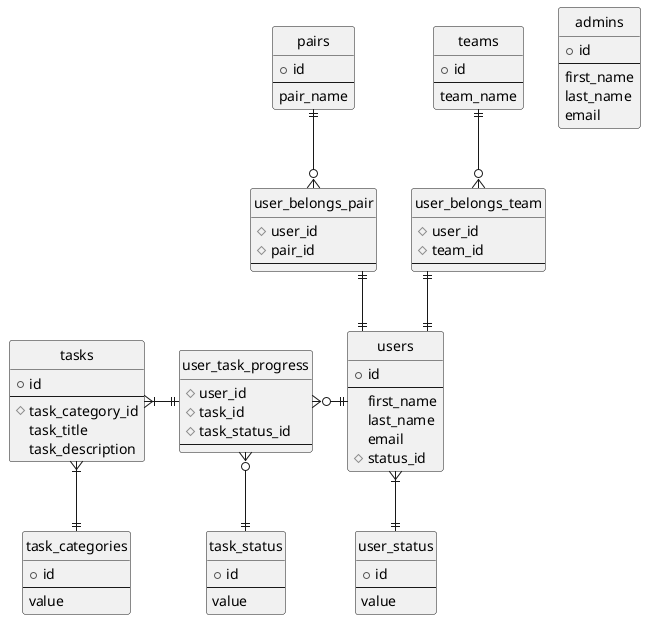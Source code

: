 @startuml usecase

' ------------------------------ 設定
hide circle
skinparam linetype ortho
skinparam monochrome true
skinparam shadowing false

' ------------------------------ マスタテーブル
entity users {
  + id
  --
  first_name
  last_name
  email
  # status_id
}

entity user_status {
  + id
  --
  value
}

entity pairs {
  + id
  --
  pair_name
}

entity teams {
  + id
  --
  team_name
}

entity admins {
  + id
  --
  first_name
  last_name
  email
}

entity tasks {
  + id
  --
  # task_category_id
  task_title
  task_description
}

entity task_status {
  + id
  --
  value
}

entity task_categories {
  + id
  --
  value
}

' ------------------------------ 中間テーブル
entity user_belongs_team {
  # user_id
  # team_id
  --
}

entity user_belongs_pair {
  # user_id
  # pair_id
  --
}

entity user_task_progress {
  # user_id
  # task_id
  # task_status_id
  --
}

' ------------------------------ リレーション
users }|--|| user_status
users ||-up-|| user_belongs_team
teams ||--o{ user_belongs_team
users ||-up-|| user_belongs_pair
pairs ||--o{ user_belongs_pair


users ||-left-o{ user_task_progress
tasks }|-down-|| task_categories
tasks }|-right-|| user_task_progress
task_status ||-up-o{ user_task_progress

@enduml